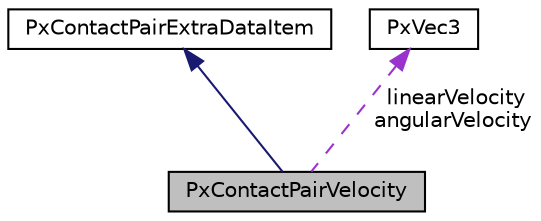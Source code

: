 digraph "PxContactPairVelocity"
{
  edge [fontname="Helvetica",fontsize="10",labelfontname="Helvetica",labelfontsize="10"];
  node [fontname="Helvetica",fontsize="10",shape=record];
  Node2 [label="PxContactPairVelocity",height=0.2,width=0.4,color="black", fillcolor="grey75", style="filled", fontcolor="black"];
  Node3 -> Node2 [dir="back",color="midnightblue",fontsize="10",style="solid",fontname="Helvetica"];
  Node3 [label="PxContactPairExtraDataItem",height=0.2,width=0.4,color="black", fillcolor="white", style="filled",URL="$structPxContactPairExtraDataItem.html",tooltip="Base class for items in the extra data stream of contact pairs. "];
  Node4 -> Node2 [dir="back",color="darkorchid3",fontsize="10",style="dashed",label=" linearVelocity\nangularVelocity" ,fontname="Helvetica"];
  Node4 [label="PxVec3",height=0.2,width=0.4,color="black", fillcolor="white", style="filled",URL="$classPxVec3.html",tooltip="3 Element vector class. "];
}
